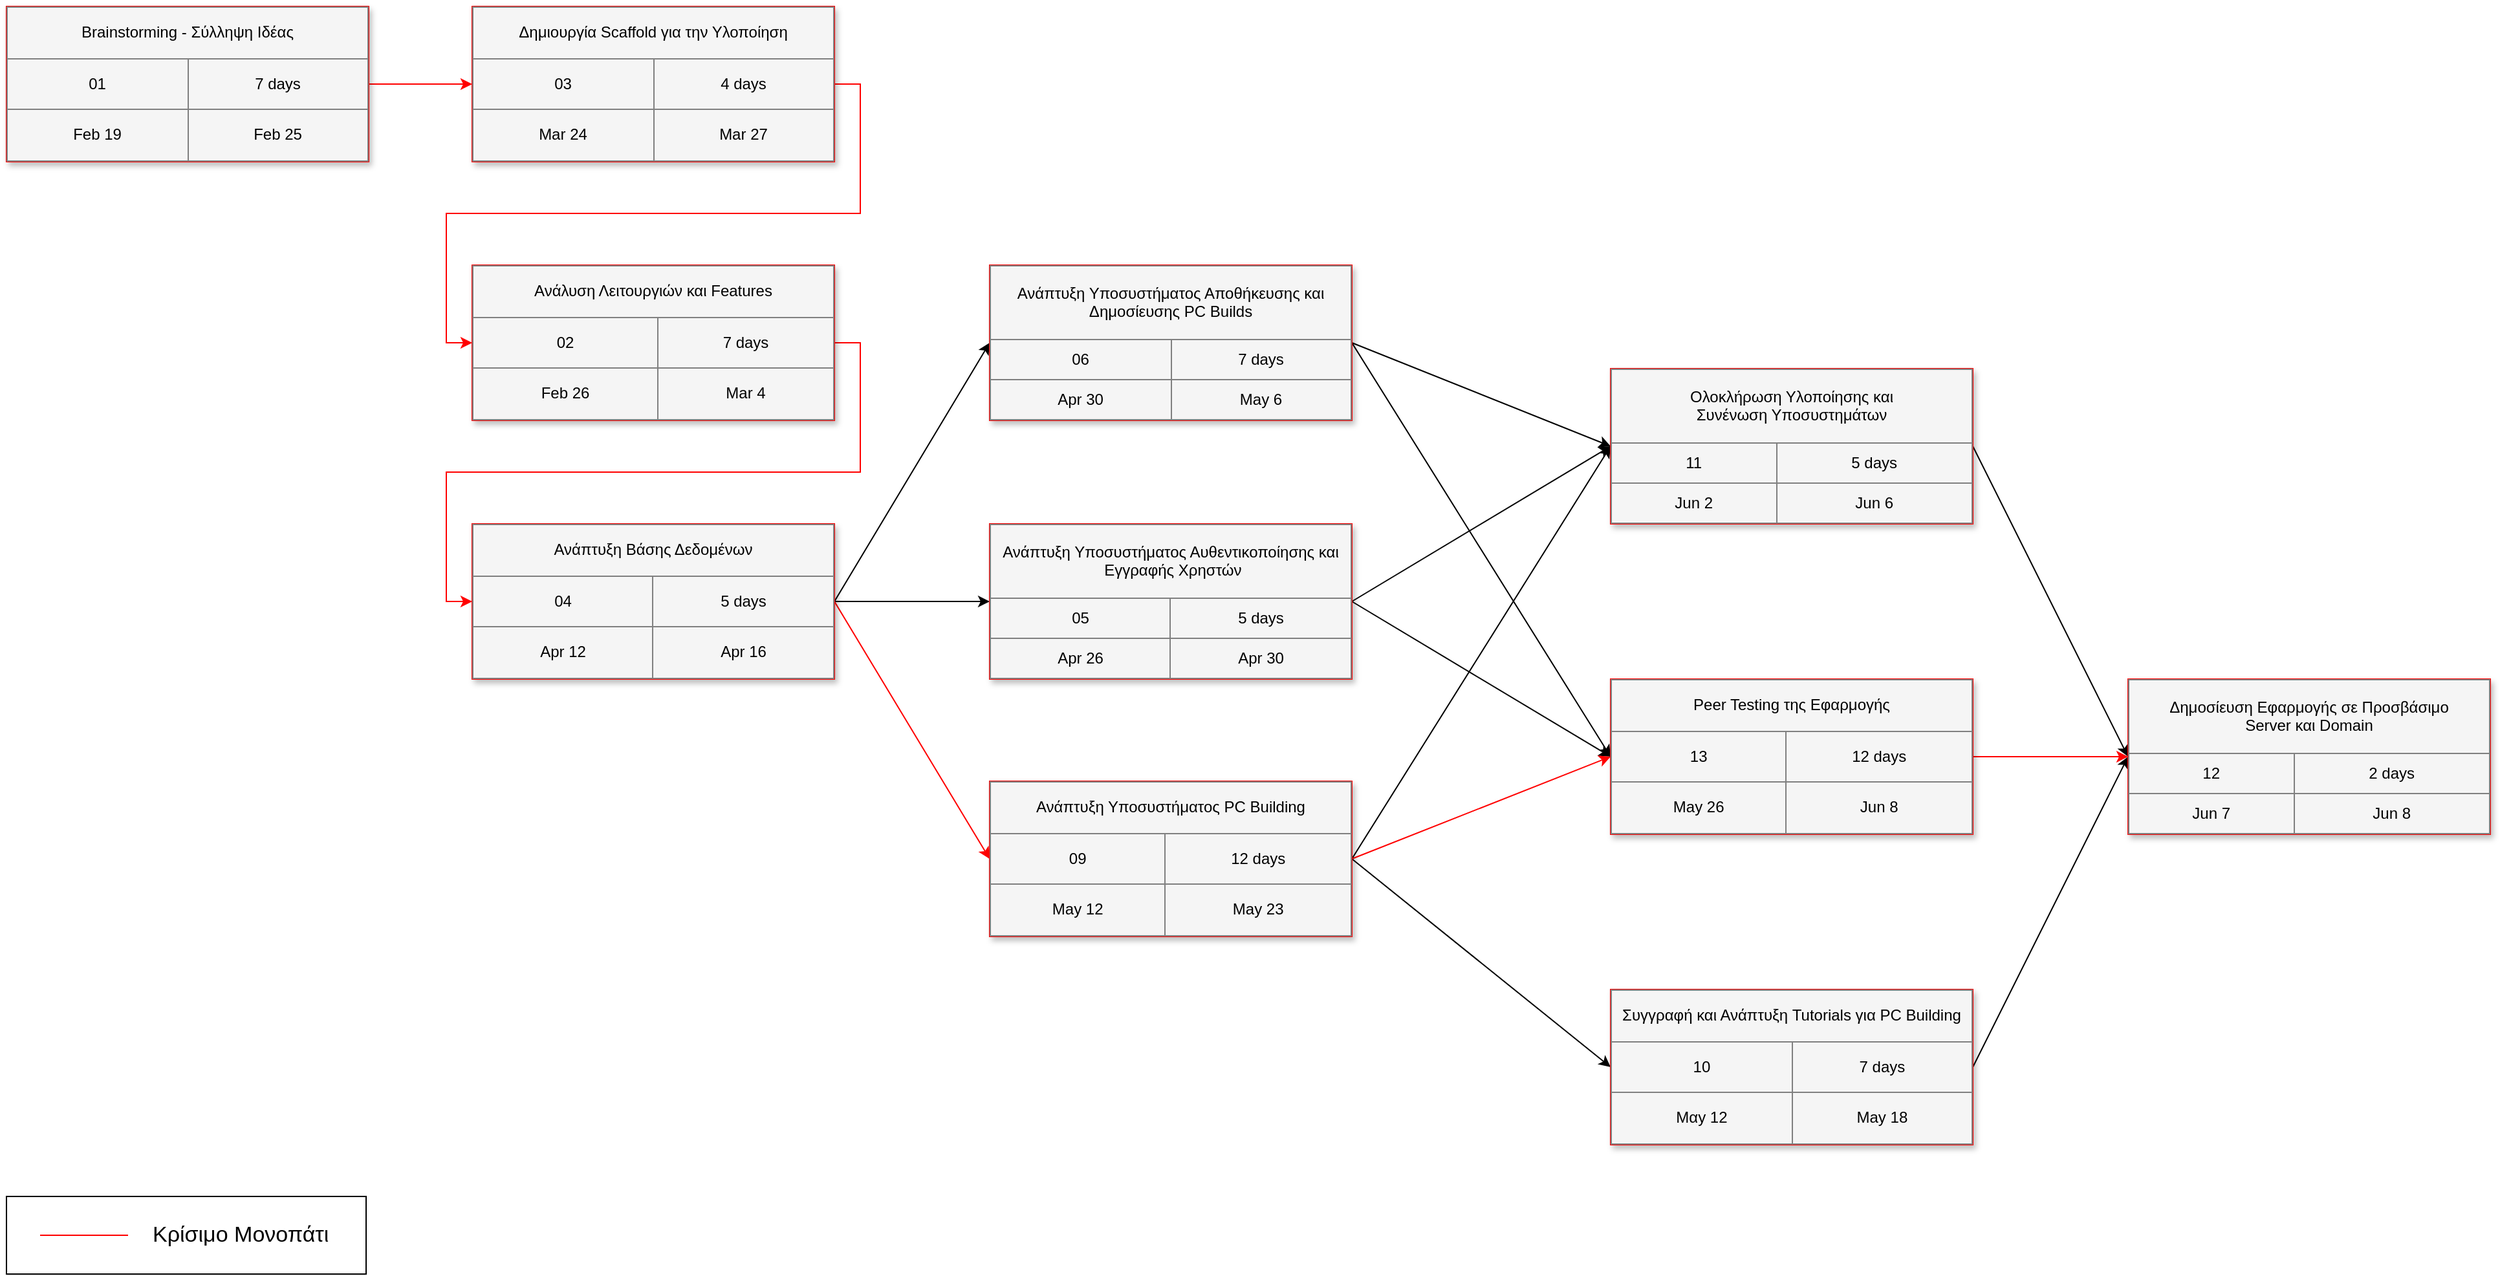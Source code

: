 <mxfile version="24.1.0" type="device">
  <diagram name="Page-1" id="9c096ad6-e400-ecc8-3e38-643d2caac077">
    <mxGraphModel dx="4527.5" dy="1398" grid="1" gridSize="10" guides="1" tooltips="1" connect="1" arrows="1" fold="1" page="1" pageScale="1.5" pageWidth="1169" pageHeight="826" background="#ffffff" math="0" shadow="0">
      <root>
        <mxCell id="0" style=";html=1;" />
        <mxCell id="1" style=";html=1;" parent="0" />
        <mxCell id="YBhhPaGgn7gxdUzSu2jq-84" value="" style="rounded=0;whiteSpace=wrap;html=1;fillColor=#FFFFFF;" parent="1" vertex="1">
          <mxGeometry x="-1680" y="1400" width="278" height="60" as="geometry" />
        </mxCell>
        <mxCell id="byUXIry-xoJi6MBdQNwW-11" style="edgeStyle=orthogonalEdgeStyle;rounded=0;orthogonalLoop=1;jettySize=auto;html=1;exitX=1;exitY=0.5;exitDx=0;exitDy=0;entryX=0;entryY=0.5;entryDx=0;entryDy=0;strokeColor=#FF0000;" edge="1" parent="1" source="YBhhPaGgn7gxdUzSu2jq-3" target="byUXIry-xoJi6MBdQNwW-1">
          <mxGeometry relative="1" as="geometry" />
        </mxCell>
        <mxCell id="YBhhPaGgn7gxdUzSu2jq-3" value="&lt;table style=&quot;width: 100% ; height: 100% ; border-collapse: collapse&quot; width=&quot;100%&quot; border=&quot;1&quot;&gt;&lt;tbody&gt;&lt;tr&gt;&lt;td align=&quot;center&quot; colspan=&quot;2&quot;&gt;Δημιουργία Scaffold για την Υλοποίηση&lt;/td&gt;&lt;/tr&gt;&lt;tr&gt;&lt;td align=&quot;center&quot;&gt;03&lt;/td&gt;&lt;td align=&quot;center&quot;&gt;&lt;font style=&quot;font-size: 12px;&quot;&gt;4 days&lt;/font&gt;&lt;/td&gt;&lt;/tr&gt;&lt;tr&gt;&lt;td align=&quot;center&quot;&gt;&lt;font style=&quot;font-size: 12px;&quot;&gt;Mar 24&lt;/font&gt;&lt;/td&gt;&lt;td align=&quot;center&quot;&gt;&lt;font style=&quot;font-size: 12px;&quot;&gt;Mar 27&lt;/font&gt;&lt;/td&gt;&lt;/tr&gt;&lt;/tbody&gt;&lt;/table&gt;" style="text;html=1;strokeColor=#FF0000;fillColor=#f5f5f5;overflow=fill;rounded=0;shadow=1;fontSize=12;align=center;fontColor=#000000;" parent="1" vertex="1">
          <mxGeometry x="-1320" y="480" width="280" height="120" as="geometry" />
        </mxCell>
        <mxCell id="YBhhPaGgn7gxdUzSu2jq-33" value="" style="line;strokeWidth=1;html=1;rounded=1;fontSize=17;align=center;verticalAlign=middle;strokeColor=#FF0000;endFill=1;endArrow=classic;endSize=10;startSize=10;" parent="1" vertex="1">
          <mxGeometry x="-1654" y="1425" width="68" height="10" as="geometry" />
        </mxCell>
        <mxCell id="YBhhPaGgn7gxdUzSu2jq-34" value="Κρίσιμο Μονοπάτι" style="text;html=1;strokeColor=none;fillColor=none;align=left;verticalAlign=middle;whiteSpace=wrap;rounded=0;shadow=1;fontSize=17;fontColor=#000000;" parent="1" vertex="1">
          <mxGeometry x="-1569" y="1420" width="143" height="20" as="geometry" />
        </mxCell>
        <mxCell id="byUXIry-xoJi6MBdQNwW-15" style="rounded=0;orthogonalLoop=1;jettySize=auto;html=1;exitX=1;exitY=0.5;exitDx=0;exitDy=0;entryX=0;entryY=0.5;entryDx=0;entryDy=0;strokeColor=#FF0000;edgeStyle=orthogonalEdgeStyle;" edge="1" parent="1" source="byUXIry-xoJi6MBdQNwW-1" target="byUXIry-xoJi6MBdQNwW-3">
          <mxGeometry relative="1" as="geometry" />
        </mxCell>
        <mxCell id="byUXIry-xoJi6MBdQNwW-1" value="&lt;table style=&quot;width: 100% ; height: 100% ; border-collapse: collapse&quot; width=&quot;100%&quot; border=&quot;1&quot;&gt;&lt;tbody&gt;&lt;tr&gt;&lt;td align=&quot;center&quot; colspan=&quot;2&quot;&gt;Ανάλυση Λειτουργιών και Features&lt;/td&gt;&lt;/tr&gt;&lt;tr&gt;&lt;td align=&quot;center&quot;&gt;02&lt;/td&gt;&lt;td align=&quot;center&quot;&gt;&lt;font style=&quot;font-size: 12px;&quot;&gt;7 days&lt;/font&gt;&lt;/td&gt;&lt;/tr&gt;&lt;tr&gt;&lt;td align=&quot;center&quot;&gt;Feb 26&lt;/td&gt;&lt;td align=&quot;center&quot;&gt;&lt;font style=&quot;font-size: 12px;&quot;&gt;Mar 4&lt;/font&gt;&lt;/td&gt;&lt;/tr&gt;&lt;/tbody&gt;&lt;/table&gt;" style="text;html=1;strokeColor=#FF0000;fillColor=#f5f5f5;overflow=fill;rounded=0;shadow=1;fontSize=12;align=center;fontColor=#000000;" vertex="1" parent="1">
          <mxGeometry x="-1320" y="680" width="280" height="120" as="geometry" />
        </mxCell>
        <mxCell id="byUXIry-xoJi6MBdQNwW-12" style="edgeStyle=orthogonalEdgeStyle;rounded=0;orthogonalLoop=1;jettySize=auto;html=1;exitX=1;exitY=0.5;exitDx=0;exitDy=0;entryX=0;entryY=0.5;entryDx=0;entryDy=0;strokeColor=#FF0000;" edge="1" parent="1" source="byUXIry-xoJi6MBdQNwW-2" target="YBhhPaGgn7gxdUzSu2jq-3">
          <mxGeometry relative="1" as="geometry" />
        </mxCell>
        <mxCell id="byUXIry-xoJi6MBdQNwW-2" value="&lt;table style=&quot;width: 100% ; height: 100% ; border-collapse: collapse&quot; width=&quot;100%&quot; border=&quot;1&quot;&gt;&lt;tbody&gt;&lt;tr&gt;&lt;td align=&quot;center&quot; colspan=&quot;2&quot;&gt;Brainstorming - Σύλληψη Ιδέας&lt;/td&gt;&lt;/tr&gt;&lt;tr&gt;&lt;td align=&quot;center&quot;&gt;01&lt;/td&gt;&lt;td align=&quot;center&quot;&gt;&lt;font style=&quot;font-size: 12px;&quot;&gt;7 days&lt;/font&gt;&lt;/td&gt;&lt;/tr&gt;&lt;tr&gt;&lt;td align=&quot;center&quot;&gt;Feb 19&lt;/td&gt;&lt;td align=&quot;center&quot;&gt;&lt;font style=&quot;font-size: 12px;&quot;&gt;Feb 25&lt;/font&gt;&lt;/td&gt;&lt;/tr&gt;&lt;/tbody&gt;&lt;/table&gt;" style="text;html=1;strokeColor=#FF0000;fillColor=#f5f5f5;overflow=fill;rounded=0;shadow=1;fontSize=12;align=center;fontColor=#000000;" vertex="1" parent="1">
          <mxGeometry x="-1680" y="480" width="280" height="120" as="geometry" />
        </mxCell>
        <mxCell id="byUXIry-xoJi6MBdQNwW-16" style="rounded=0;orthogonalLoop=1;jettySize=auto;html=1;exitX=1;exitY=0.5;exitDx=0;exitDy=0;entryX=0;entryY=0.5;entryDx=0;entryDy=0;strokeColor=#000000;" edge="1" parent="1" source="byUXIry-xoJi6MBdQNwW-3" target="byUXIry-xoJi6MBdQNwW-4">
          <mxGeometry relative="1" as="geometry" />
        </mxCell>
        <mxCell id="byUXIry-xoJi6MBdQNwW-17" style="rounded=0;orthogonalLoop=1;jettySize=auto;html=1;exitX=1;exitY=0.5;exitDx=0;exitDy=0;entryX=0;entryY=0.5;entryDx=0;entryDy=0;strokeColor=#000000;" edge="1" parent="1" source="byUXIry-xoJi6MBdQNwW-3" target="byUXIry-xoJi6MBdQNwW-5">
          <mxGeometry relative="1" as="geometry" />
        </mxCell>
        <mxCell id="byUXIry-xoJi6MBdQNwW-18" style="rounded=0;orthogonalLoop=1;jettySize=auto;html=1;exitX=1;exitY=0.5;exitDx=0;exitDy=0;entryX=0;entryY=0.5;entryDx=0;entryDy=0;strokeColor=#FF0000;" edge="1" parent="1" source="byUXIry-xoJi6MBdQNwW-3" target="byUXIry-xoJi6MBdQNwW-6">
          <mxGeometry relative="1" as="geometry" />
        </mxCell>
        <mxCell id="byUXIry-xoJi6MBdQNwW-3" value="&lt;table style=&quot;width: 100% ; height: 100% ; border-collapse: collapse&quot; width=&quot;100%&quot; border=&quot;1&quot;&gt;&lt;tbody&gt;&lt;tr&gt;&lt;td align=&quot;center&quot; colspan=&quot;2&quot;&gt;Ανάπτυξη Βάσης Δεδομένων&lt;/td&gt;&lt;/tr&gt;&lt;tr&gt;&lt;td align=&quot;center&quot;&gt;04&lt;/td&gt;&lt;td align=&quot;center&quot;&gt;&lt;font style=&quot;font-size: 12px;&quot;&gt;5 days&lt;/font&gt;&lt;/td&gt;&lt;/tr&gt;&lt;tr&gt;&lt;td align=&quot;center&quot;&gt;Apr 12&lt;/td&gt;&lt;td align=&quot;center&quot;&gt;&lt;font style=&quot;font-size: 12px;&quot;&gt;Apr 16&lt;/font&gt;&lt;/td&gt;&lt;/tr&gt;&lt;/tbody&gt;&lt;/table&gt;" style="text;html=1;strokeColor=#FF0000;fillColor=#f5f5f5;overflow=fill;rounded=0;shadow=1;fontSize=12;align=center;fontColor=#000000;" vertex="1" parent="1">
          <mxGeometry x="-1320" y="880" width="280" height="120" as="geometry" />
        </mxCell>
        <mxCell id="byUXIry-xoJi6MBdQNwW-21" style="rounded=0;orthogonalLoop=1;jettySize=auto;html=1;exitX=1;exitY=0.5;exitDx=0;exitDy=0;entryX=0;entryY=0.5;entryDx=0;entryDy=0;strokeColor=#000000;" edge="1" parent="1" source="byUXIry-xoJi6MBdQNwW-4" target="byUXIry-xoJi6MBdQNwW-8">
          <mxGeometry relative="1" as="geometry" />
        </mxCell>
        <mxCell id="byUXIry-xoJi6MBdQNwW-25" style="rounded=0;orthogonalLoop=1;jettySize=auto;html=1;exitX=1;exitY=0.5;exitDx=0;exitDy=0;entryX=0;entryY=0.5;entryDx=0;entryDy=0;strokeColor=#000000;" edge="1" parent="1" source="byUXIry-xoJi6MBdQNwW-4" target="byUXIry-xoJi6MBdQNwW-10">
          <mxGeometry relative="1" as="geometry" />
        </mxCell>
        <mxCell id="byUXIry-xoJi6MBdQNwW-4" value="&lt;table style=&quot;width: 100% ; height: 100% ; border-collapse: collapse&quot; width=&quot;100%&quot; border=&quot;1&quot;&gt;&lt;tbody&gt;&lt;tr&gt;&lt;td align=&quot;center&quot; colspan=&quot;2&quot;&gt;Ανάπτυξη Υποσυστήματος Αυθεντικοποίησης και&lt;br&gt;&amp;nbsp;Εγγραφής Χρηστών&lt;/td&gt;&lt;/tr&gt;&lt;tr&gt;&lt;td align=&quot;center&quot;&gt;05&lt;/td&gt;&lt;td align=&quot;center&quot;&gt;&lt;font style=&quot;font-size: 12px;&quot;&gt;5 days&lt;/font&gt;&lt;/td&gt;&lt;/tr&gt;&lt;tr&gt;&lt;td align=&quot;center&quot;&gt;Apr 26&lt;/td&gt;&lt;td align=&quot;center&quot;&gt;&lt;font style=&quot;font-size: 12px;&quot;&gt;Apr 30&lt;/font&gt;&lt;/td&gt;&lt;/tr&gt;&lt;/tbody&gt;&lt;/table&gt;" style="text;html=1;strokeColor=#FF0000;fillColor=#f5f5f5;overflow=fill;rounded=0;shadow=1;fontSize=12;align=center;fontColor=#000000;" vertex="1" parent="1">
          <mxGeometry x="-920" y="880" width="280" height="120" as="geometry" />
        </mxCell>
        <mxCell id="byUXIry-xoJi6MBdQNwW-19" style="rounded=0;orthogonalLoop=1;jettySize=auto;html=1;exitX=1;exitY=0.5;exitDx=0;exitDy=0;entryX=0;entryY=0.5;entryDx=0;entryDy=0;strokeColor=#000000;" edge="1" parent="1" source="byUXIry-xoJi6MBdQNwW-5" target="byUXIry-xoJi6MBdQNwW-8">
          <mxGeometry relative="1" as="geometry" />
        </mxCell>
        <mxCell id="byUXIry-xoJi6MBdQNwW-23" style="rounded=0;orthogonalLoop=1;jettySize=auto;html=1;exitX=1;exitY=0.5;exitDx=0;exitDy=0;entryX=0;entryY=0.5;entryDx=0;entryDy=0;strokeColor=#000000;" edge="1" parent="1" source="byUXIry-xoJi6MBdQNwW-5" target="byUXIry-xoJi6MBdQNwW-10">
          <mxGeometry relative="1" as="geometry" />
        </mxCell>
        <mxCell id="byUXIry-xoJi6MBdQNwW-5" value="&lt;table style=&quot;width: 100% ; height: 100% ; border-collapse: collapse&quot; width=&quot;100%&quot; border=&quot;1&quot;&gt;&lt;tbody&gt;&lt;tr&gt;&lt;td align=&quot;center&quot; colspan=&quot;2&quot;&gt;Ανάπτυξη Υποσυστήματος Αποθήκευσης και&lt;br&gt;Δημοσίευσης PC Builds&lt;/td&gt;&lt;/tr&gt;&lt;tr&gt;&lt;td align=&quot;center&quot;&gt;06&lt;/td&gt;&lt;td align=&quot;center&quot;&gt;&lt;font style=&quot;font-size: 12px;&quot;&gt;7 days&lt;/font&gt;&lt;/td&gt;&lt;/tr&gt;&lt;tr&gt;&lt;td align=&quot;center&quot;&gt;&lt;font style=&quot;font-size: 12px;&quot;&gt;Apr 30&lt;/font&gt;&lt;/td&gt;&lt;td align=&quot;center&quot;&gt;&lt;font style=&quot;font-size: 12px;&quot;&gt;May 6&lt;/font&gt;&lt;/td&gt;&lt;/tr&gt;&lt;/tbody&gt;&lt;/table&gt;" style="text;html=1;strokeColor=#FF0000;fillColor=#f5f5f5;overflow=fill;rounded=0;shadow=1;fontSize=12;align=center;fontColor=#000000;" vertex="1" parent="1">
          <mxGeometry x="-920" y="680" width="280" height="120" as="geometry" />
        </mxCell>
        <mxCell id="byUXIry-xoJi6MBdQNwW-22" style="rounded=0;orthogonalLoop=1;jettySize=auto;html=1;exitX=1;exitY=0.5;exitDx=0;exitDy=0;entryX=0;entryY=0.5;entryDx=0;entryDy=0;strokeColor=#000000;" edge="1" parent="1" source="byUXIry-xoJi6MBdQNwW-6" target="byUXIry-xoJi6MBdQNwW-8">
          <mxGeometry relative="1" as="geometry" />
        </mxCell>
        <mxCell id="byUXIry-xoJi6MBdQNwW-27" style="rounded=0;orthogonalLoop=1;jettySize=auto;html=1;exitX=1;exitY=0.5;exitDx=0;exitDy=0;entryX=0;entryY=0.5;entryDx=0;entryDy=0;strokeColor=#FF0000;" edge="1" parent="1" source="byUXIry-xoJi6MBdQNwW-6" target="byUXIry-xoJi6MBdQNwW-10">
          <mxGeometry relative="1" as="geometry" />
        </mxCell>
        <mxCell id="byUXIry-xoJi6MBdQNwW-28" style="rounded=0;orthogonalLoop=1;jettySize=auto;html=1;exitX=1;exitY=0.5;exitDx=0;exitDy=0;entryX=0;entryY=0.5;entryDx=0;entryDy=0;strokeColor=#000000;" edge="1" parent="1" source="byUXIry-xoJi6MBdQNwW-6" target="byUXIry-xoJi6MBdQNwW-7">
          <mxGeometry relative="1" as="geometry" />
        </mxCell>
        <mxCell id="byUXIry-xoJi6MBdQNwW-6" value="&lt;table style=&quot;width: 100% ; height: 100% ; border-collapse: collapse&quot; width=&quot;100%&quot; border=&quot;1&quot;&gt;&lt;tbody&gt;&lt;tr&gt;&lt;td align=&quot;center&quot; colspan=&quot;2&quot;&gt;Ανάπτυξη Υποσυστήματος PC Building&lt;/td&gt;&lt;/tr&gt;&lt;tr&gt;&lt;td align=&quot;center&quot;&gt;09&lt;/td&gt;&lt;td align=&quot;center&quot;&gt;&lt;font style=&quot;font-size: 12px;&quot;&gt;12 days&lt;/font&gt;&lt;/td&gt;&lt;/tr&gt;&lt;tr&gt;&lt;td align=&quot;center&quot;&gt;&lt;font style=&quot;font-size: 12px;&quot;&gt;May 12&lt;/font&gt;&lt;/td&gt;&lt;td align=&quot;center&quot;&gt;&lt;font style=&quot;font-size: 12px;&quot;&gt;May 23&lt;/font&gt;&lt;/td&gt;&lt;/tr&gt;&lt;/tbody&gt;&lt;/table&gt;" style="text;html=1;strokeColor=#FF0000;fillColor=#f5f5f5;overflow=fill;rounded=0;shadow=1;fontSize=12;align=center;fontColor=#000000;" vertex="1" parent="1">
          <mxGeometry x="-920" y="1079" width="280" height="120" as="geometry" />
        </mxCell>
        <mxCell id="byUXIry-xoJi6MBdQNwW-14" style="rounded=0;orthogonalLoop=1;jettySize=auto;html=1;exitX=1;exitY=0.5;exitDx=0;exitDy=0;entryX=0;entryY=0.5;entryDx=0;entryDy=0;strokeColor=#000000;" edge="1" parent="1" source="byUXIry-xoJi6MBdQNwW-7" target="byUXIry-xoJi6MBdQNwW-9">
          <mxGeometry relative="1" as="geometry" />
        </mxCell>
        <mxCell id="byUXIry-xoJi6MBdQNwW-7" value="&lt;table style=&quot;width: 100% ; height: 100% ; border-collapse: collapse&quot; width=&quot;100%&quot; border=&quot;1&quot;&gt;&lt;tbody&gt;&lt;tr&gt;&lt;td align=&quot;center&quot; colspan=&quot;2&quot;&gt;Συγγραφή και Ανάπτυξη Tutorials για PC Building&lt;/td&gt;&lt;/tr&gt;&lt;tr&gt;&lt;td align=&quot;center&quot;&gt;10&lt;/td&gt;&lt;td align=&quot;center&quot;&gt;&lt;font style=&quot;font-size: 12px;&quot;&gt;7 days&lt;/font&gt;&lt;/td&gt;&lt;/tr&gt;&lt;tr&gt;&lt;td align=&quot;center&quot;&gt;Μαy 12&lt;/td&gt;&lt;td align=&quot;center&quot;&gt;&lt;font style=&quot;font-size: 12px;&quot;&gt;May 18&lt;/font&gt;&lt;/td&gt;&lt;/tr&gt;&lt;/tbody&gt;&lt;/table&gt;" style="text;html=1;strokeColor=#FF0000;fillColor=#f5f5f5;overflow=fill;rounded=0;shadow=1;fontSize=12;align=center;fontColor=#000000;" vertex="1" parent="1">
          <mxGeometry x="-440" y="1240" width="280" height="120" as="geometry" />
        </mxCell>
        <mxCell id="byUXIry-xoJi6MBdQNwW-13" style="rounded=0;orthogonalLoop=1;jettySize=auto;html=1;exitX=1;exitY=0.5;exitDx=0;exitDy=0;entryX=0;entryY=0.5;entryDx=0;entryDy=0;strokeColor=#000000;" edge="1" parent="1" source="byUXIry-xoJi6MBdQNwW-8" target="byUXIry-xoJi6MBdQNwW-9">
          <mxGeometry relative="1" as="geometry" />
        </mxCell>
        <mxCell id="byUXIry-xoJi6MBdQNwW-8" value="&lt;table style=&quot;width: 100% ; height: 100% ; border-collapse: collapse&quot; width=&quot;100%&quot; border=&quot;1&quot;&gt;&lt;tbody&gt;&lt;tr&gt;&lt;td align=&quot;center&quot; colspan=&quot;2&quot;&gt;Ολοκλήρωση Υλοποίησης και &lt;br&gt;Συνένωση Υποσυστημάτων&lt;/td&gt;&lt;/tr&gt;&lt;tr&gt;&lt;td align=&quot;center&quot;&gt;11&lt;/td&gt;&lt;td align=&quot;center&quot;&gt;&lt;font style=&quot;font-size: 12px;&quot;&gt;5 days&lt;/font&gt;&lt;/td&gt;&lt;/tr&gt;&lt;tr&gt;&lt;td align=&quot;center&quot;&gt;Jun 2&lt;/td&gt;&lt;td align=&quot;center&quot;&gt;Jun 6&lt;/td&gt;&lt;/tr&gt;&lt;/tbody&gt;&lt;/table&gt;" style="text;html=1;strokeColor=#FF0000;fillColor=#f5f5f5;overflow=fill;rounded=0;shadow=1;fontSize=12;align=center;fontColor=#000000;" vertex="1" parent="1">
          <mxGeometry x="-440" y="760" width="280" height="120" as="geometry" />
        </mxCell>
        <mxCell id="byUXIry-xoJi6MBdQNwW-9" value="&lt;table style=&quot;width: 100% ; height: 100% ; border-collapse: collapse&quot; width=&quot;100%&quot; border=&quot;1&quot;&gt;&lt;tbody&gt;&lt;tr&gt;&lt;td align=&quot;center&quot; colspan=&quot;2&quot;&gt;Δημοσίευση Εφαρμογής σε Προσβάσιμο&lt;br&gt;Server και Domain&lt;/td&gt;&lt;/tr&gt;&lt;tr&gt;&lt;td align=&quot;center&quot;&gt;12&lt;/td&gt;&lt;td align=&quot;center&quot;&gt;&lt;font style=&quot;font-size: 12px;&quot;&gt;2 days&lt;/font&gt;&lt;/td&gt;&lt;/tr&gt;&lt;tr&gt;&lt;td align=&quot;center&quot;&gt;Jun 7&lt;/td&gt;&lt;td align=&quot;center&quot;&gt;Jun 8&lt;/td&gt;&lt;/tr&gt;&lt;/tbody&gt;&lt;/table&gt;" style="text;html=1;strokeColor=#FF0000;fillColor=#f5f5f5;overflow=fill;rounded=0;shadow=1;fontSize=12;align=center;fontColor=#000000;" vertex="1" parent="1">
          <mxGeometry x="-40" y="1000" width="280" height="120" as="geometry" />
        </mxCell>
        <mxCell id="byUXIry-xoJi6MBdQNwW-31" style="edgeStyle=orthogonalEdgeStyle;rounded=0;orthogonalLoop=1;jettySize=auto;html=1;exitX=1;exitY=0.5;exitDx=0;exitDy=0;entryX=0;entryY=0.5;entryDx=0;entryDy=0;strokeColor=#FF0000;" edge="1" parent="1" source="byUXIry-xoJi6MBdQNwW-10" target="byUXIry-xoJi6MBdQNwW-9">
          <mxGeometry relative="1" as="geometry" />
        </mxCell>
        <mxCell id="byUXIry-xoJi6MBdQNwW-10" value="&lt;table style=&quot;width: 100% ; height: 100% ; border-collapse: collapse&quot; width=&quot;100%&quot; border=&quot;1&quot;&gt;&lt;tbody&gt;&lt;tr&gt;&lt;td align=&quot;center&quot; colspan=&quot;2&quot;&gt;Peer Testing της Εφαρμογής&lt;/td&gt;&lt;/tr&gt;&lt;tr&gt;&lt;td align=&quot;center&quot;&gt;13&lt;/td&gt;&lt;td align=&quot;center&quot;&gt;&lt;font style=&quot;font-size: 12px;&quot;&gt;12 days&lt;/font&gt;&lt;/td&gt;&lt;/tr&gt;&lt;tr&gt;&lt;td align=&quot;center&quot;&gt;May 26&lt;/td&gt;&lt;td align=&quot;center&quot;&gt;Jun 8&lt;/td&gt;&lt;/tr&gt;&lt;/tbody&gt;&lt;/table&gt;" style="text;html=1;strokeColor=#FF0000;fillColor=#f5f5f5;overflow=fill;rounded=0;shadow=1;fontSize=12;align=center;fontColor=#000000;" vertex="1" parent="1">
          <mxGeometry x="-440" y="1000" width="280" height="120" as="geometry" />
        </mxCell>
      </root>
    </mxGraphModel>
  </diagram>
</mxfile>
